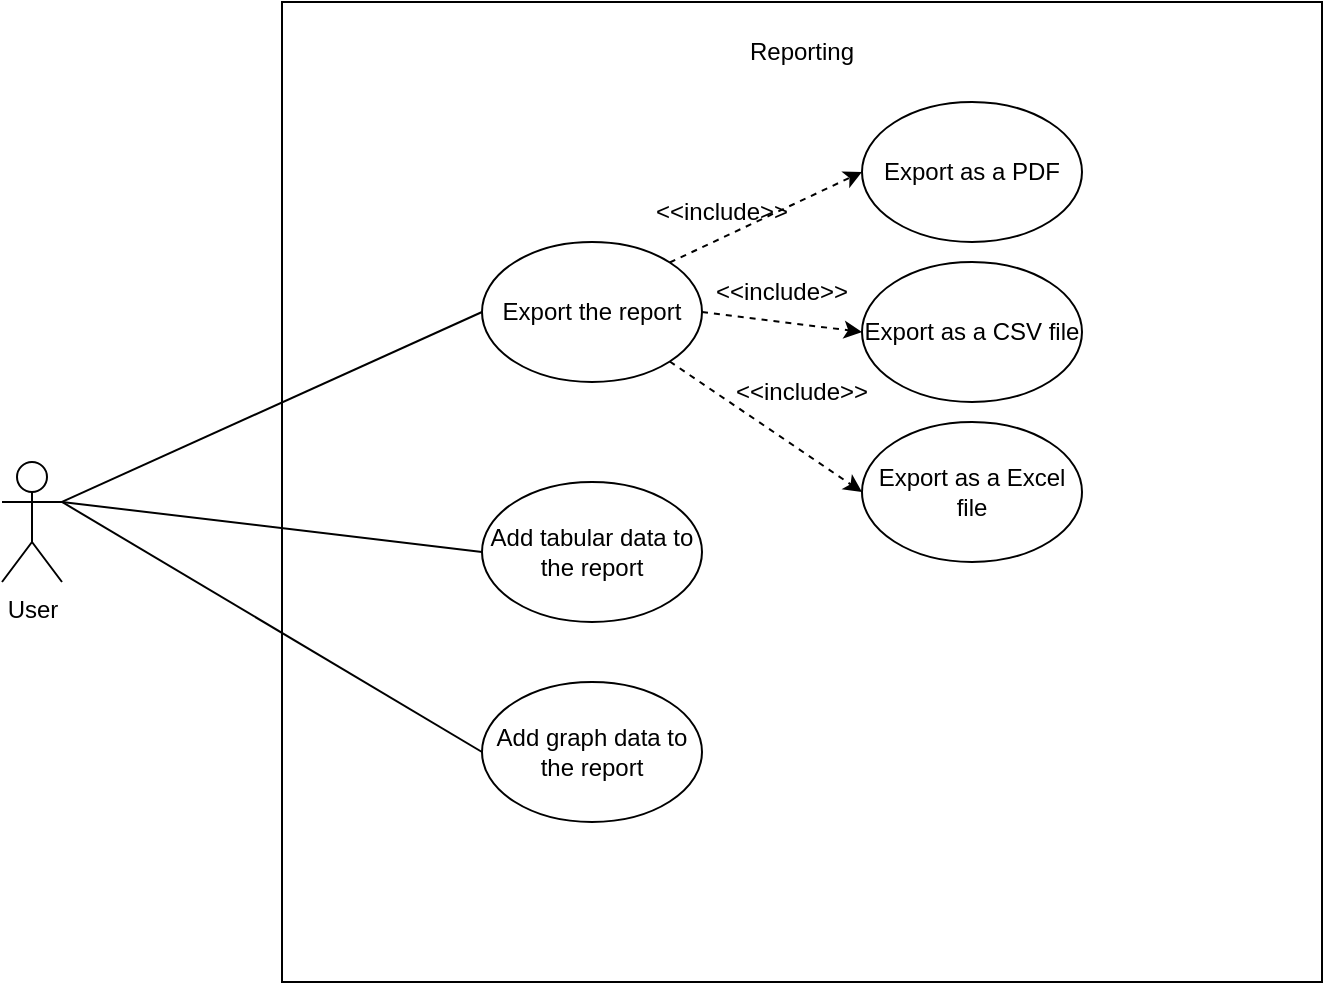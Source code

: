 <mxfile version="24.4.13" type="device">
  <diagram name="Page-1" id="cnfZ1_VsamvA75_lwqkr">
    <mxGraphModel dx="1290" dy="557" grid="1" gridSize="10" guides="1" tooltips="1" connect="1" arrows="1" fold="1" page="1" pageScale="1" pageWidth="1100" pageHeight="850" math="0" shadow="0">
      <root>
        <mxCell id="0" />
        <mxCell id="1" parent="0" />
        <mxCell id="GcLukXHofbAnjRadzui5-1" value="" style="rounded=0;whiteSpace=wrap;html=1;" vertex="1" parent="1">
          <mxGeometry x="370" y="20" width="520" height="490" as="geometry" />
        </mxCell>
        <mxCell id="GcLukXHofbAnjRadzui5-2" value="User" style="shape=umlActor;verticalLabelPosition=bottom;verticalAlign=top;html=1;outlineConnect=0;" vertex="1" parent="1">
          <mxGeometry x="230" y="250" width="30" height="60" as="geometry" />
        </mxCell>
        <mxCell id="GcLukXHofbAnjRadzui5-3" value="Export the report" style="ellipse;whiteSpace=wrap;html=1;" vertex="1" parent="1">
          <mxGeometry x="470" y="140" width="110" height="70" as="geometry" />
        </mxCell>
        <mxCell id="GcLukXHofbAnjRadzui5-5" value="Add graph data to the report" style="ellipse;whiteSpace=wrap;html=1;" vertex="1" parent="1">
          <mxGeometry x="470" y="360" width="110" height="70" as="geometry" />
        </mxCell>
        <mxCell id="GcLukXHofbAnjRadzui5-6" value="" style="endArrow=none;html=1;rounded=0;entryX=0;entryY=0.5;entryDx=0;entryDy=0;exitX=1;exitY=0.333;exitDx=0;exitDy=0;exitPerimeter=0;" edge="1" parent="1" source="GcLukXHofbAnjRadzui5-2" target="GcLukXHofbAnjRadzui5-3">
          <mxGeometry width="50" height="50" relative="1" as="geometry">
            <mxPoint x="280" y="180" as="sourcePoint" />
            <mxPoint x="570" y="280" as="targetPoint" />
          </mxGeometry>
        </mxCell>
        <mxCell id="GcLukXHofbAnjRadzui5-7" value="Reporting" style="text;html=1;align=center;verticalAlign=middle;whiteSpace=wrap;rounded=0;" vertex="1" parent="1">
          <mxGeometry x="545" y="30" width="170" height="30" as="geometry" />
        </mxCell>
        <mxCell id="GcLukXHofbAnjRadzui5-9" value="Export as a PDF" style="ellipse;whiteSpace=wrap;html=1;" vertex="1" parent="1">
          <mxGeometry x="660" y="70" width="110" height="70" as="geometry" />
        </mxCell>
        <mxCell id="GcLukXHofbAnjRadzui5-10" value="" style="endArrow=classic;html=1;rounded=0;entryX=0;entryY=0.5;entryDx=0;entryDy=0;exitX=1;exitY=0;exitDx=0;exitDy=0;dashed=1;" edge="1" parent="1" source="GcLukXHofbAnjRadzui5-3" target="GcLukXHofbAnjRadzui5-9">
          <mxGeometry width="50" height="50" relative="1" as="geometry">
            <mxPoint x="750" y="180" as="sourcePoint" />
            <mxPoint x="786" y="240" as="targetPoint" />
          </mxGeometry>
        </mxCell>
        <mxCell id="GcLukXHofbAnjRadzui5-11" value="&amp;lt;&amp;lt;include&amp;gt;&amp;gt;" style="text;html=1;align=center;verticalAlign=middle;whiteSpace=wrap;rounded=0;" vertex="1" parent="1">
          <mxGeometry x="560" y="110" width="60" height="30" as="geometry" />
        </mxCell>
        <mxCell id="GcLukXHofbAnjRadzui5-21" value="Add tabular data to the report" style="ellipse;whiteSpace=wrap;html=1;" vertex="1" parent="1">
          <mxGeometry x="470" y="260" width="110" height="70" as="geometry" />
        </mxCell>
        <mxCell id="GcLukXHofbAnjRadzui5-22" value="" style="endArrow=none;html=1;rounded=0;entryX=0;entryY=0.5;entryDx=0;entryDy=0;exitX=1;exitY=0.333;exitDx=0;exitDy=0;exitPerimeter=0;" edge="1" parent="1" source="GcLukXHofbAnjRadzui5-2" target="GcLukXHofbAnjRadzui5-21">
          <mxGeometry width="50" height="50" relative="1" as="geometry">
            <mxPoint x="270" y="110" as="sourcePoint" />
            <mxPoint x="480" y="115" as="targetPoint" />
          </mxGeometry>
        </mxCell>
        <mxCell id="GcLukXHofbAnjRadzui5-45" value="" style="endArrow=none;html=1;rounded=0;entryX=0;entryY=0.5;entryDx=0;entryDy=0;exitX=1;exitY=0.333;exitDx=0;exitDy=0;exitPerimeter=0;" edge="1" parent="1" source="GcLukXHofbAnjRadzui5-2" target="GcLukXHofbAnjRadzui5-5">
          <mxGeometry width="50" height="50" relative="1" as="geometry">
            <mxPoint x="270" y="110" as="sourcePoint" />
            <mxPoint x="480" y="225" as="targetPoint" />
          </mxGeometry>
        </mxCell>
        <mxCell id="GcLukXHofbAnjRadzui5-46" value="Export as a CSV file" style="ellipse;whiteSpace=wrap;html=1;" vertex="1" parent="1">
          <mxGeometry x="660" y="150" width="110" height="70" as="geometry" />
        </mxCell>
        <mxCell id="GcLukXHofbAnjRadzui5-47" value="Export as a Excel file" style="ellipse;whiteSpace=wrap;html=1;" vertex="1" parent="1">
          <mxGeometry x="660" y="230" width="110" height="70" as="geometry" />
        </mxCell>
        <mxCell id="GcLukXHofbAnjRadzui5-48" value="" style="endArrow=classic;html=1;rounded=0;entryX=0;entryY=0.5;entryDx=0;entryDy=0;exitX=1;exitY=0.5;exitDx=0;exitDy=0;dashed=1;" edge="1" parent="1" source="GcLukXHofbAnjRadzui5-3" target="GcLukXHofbAnjRadzui5-46">
          <mxGeometry width="50" height="50" relative="1" as="geometry">
            <mxPoint x="590" y="185" as="sourcePoint" />
            <mxPoint x="670" y="115" as="targetPoint" />
          </mxGeometry>
        </mxCell>
        <mxCell id="GcLukXHofbAnjRadzui5-49" value="" style="endArrow=classic;html=1;rounded=0;entryX=0;entryY=0.5;entryDx=0;entryDy=0;dashed=1;exitX=1;exitY=1;exitDx=0;exitDy=0;" edge="1" parent="1" source="GcLukXHofbAnjRadzui5-3" target="GcLukXHofbAnjRadzui5-47">
          <mxGeometry width="50" height="50" relative="1" as="geometry">
            <mxPoint x="580" y="190" as="sourcePoint" />
            <mxPoint x="670" y="195" as="targetPoint" />
          </mxGeometry>
        </mxCell>
        <mxCell id="GcLukXHofbAnjRadzui5-50" value="&amp;lt;&amp;lt;include&amp;gt;&amp;gt;" style="text;html=1;align=center;verticalAlign=middle;whiteSpace=wrap;rounded=0;" vertex="1" parent="1">
          <mxGeometry x="590" y="150" width="60" height="30" as="geometry" />
        </mxCell>
        <mxCell id="GcLukXHofbAnjRadzui5-51" value="&amp;lt;&amp;lt;include&amp;gt;&amp;gt;" style="text;html=1;align=center;verticalAlign=middle;whiteSpace=wrap;rounded=0;" vertex="1" parent="1">
          <mxGeometry x="600" y="200" width="60" height="30" as="geometry" />
        </mxCell>
      </root>
    </mxGraphModel>
  </diagram>
</mxfile>

